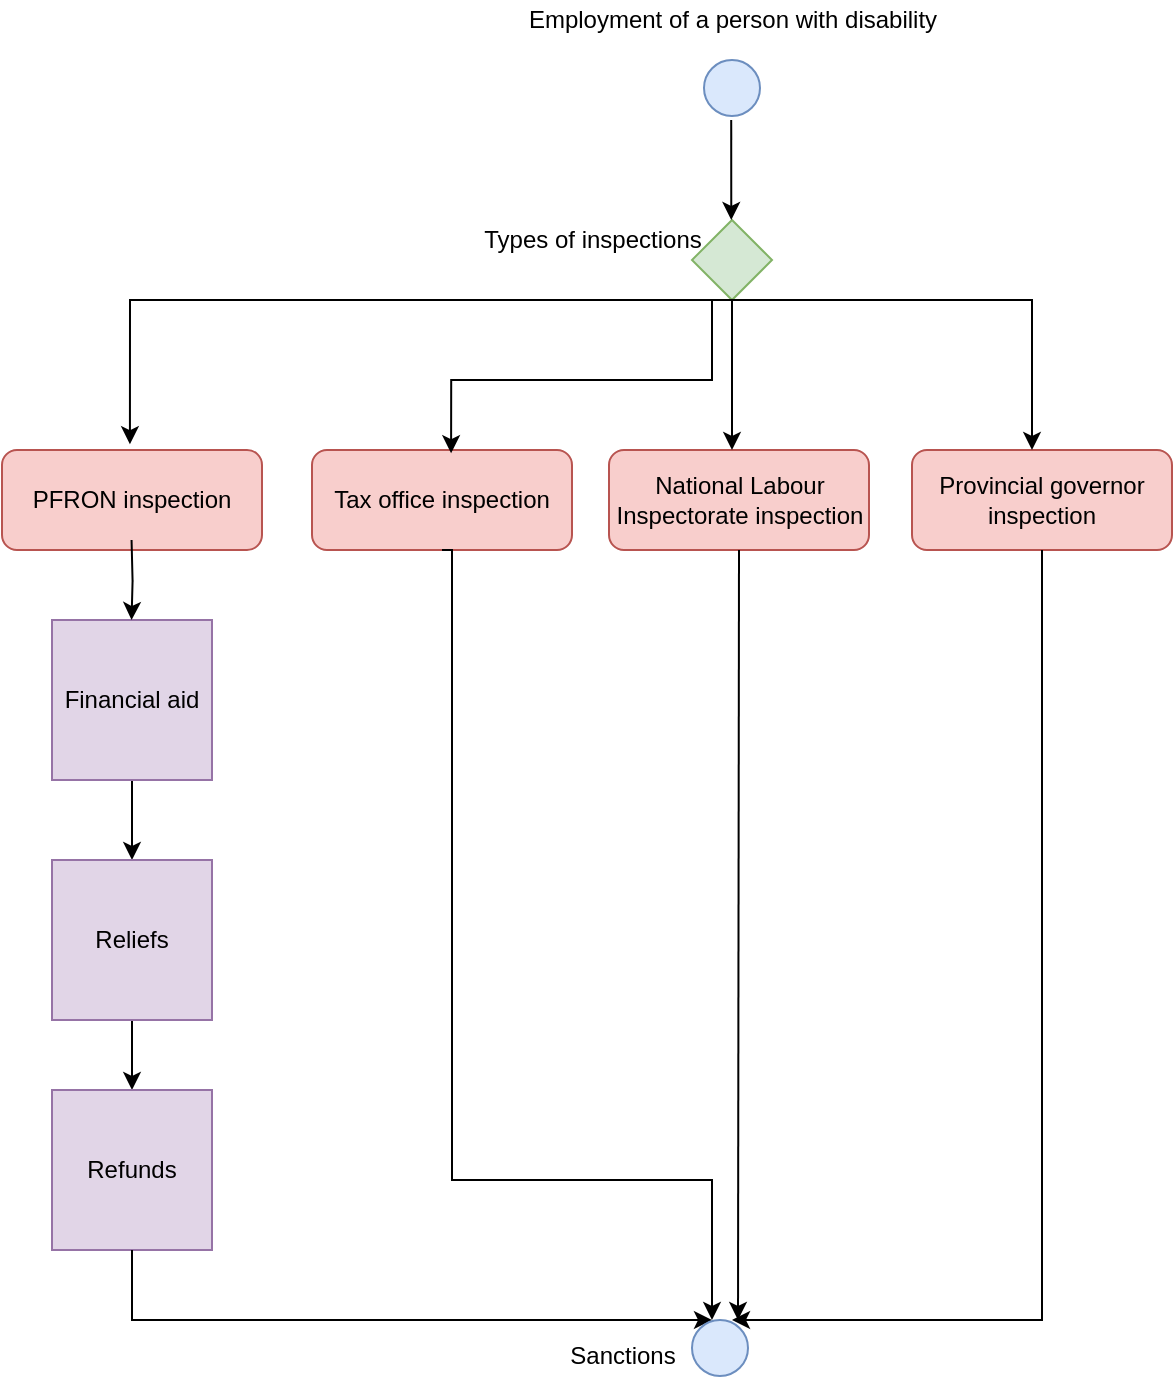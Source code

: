 <mxfile version="16.5.4" type="device"><diagram id="C5RBs43oDa-KdzZeNtuy" name="Page-1"><mxGraphModel dx="755" dy="391" grid="1" gridSize="10" guides="1" tooltips="1" connect="1" arrows="1" fold="1" page="1" pageScale="1" pageWidth="827" pageHeight="1169" math="0" shadow="0"><root><mxCell id="WIyWlLk6GJQsqaUBKTNV-0"/><mxCell id="WIyWlLk6GJQsqaUBKTNV-1" parent="WIyWlLk6GJQsqaUBKTNV-0"/><mxCell id="WIyWlLk6GJQsqaUBKTNV-3" value="Tax office inspection" style="rounded=1;whiteSpace=wrap;html=1;fontSize=12;glass=0;strokeWidth=1;shadow=0;fillColor=#f8cecc;strokeColor=#b85450;" parent="WIyWlLk6GJQsqaUBKTNV-1" vertex="1"><mxGeometry x="200" y="225" width="130" height="50" as="geometry"/></mxCell><mxCell id="WIyWlLk6GJQsqaUBKTNV-7" value="National Labour Inspectorate inspection" style="rounded=1;whiteSpace=wrap;html=1;fontSize=12;glass=0;strokeWidth=1;shadow=0;fillColor=#f8cecc;strokeColor=#b85450;" parent="WIyWlLk6GJQsqaUBKTNV-1" vertex="1"><mxGeometry x="348.5" y="225" width="130" height="50" as="geometry"/></mxCell><mxCell id="WIyWlLk6GJQsqaUBKTNV-11" value="Provincial governor inspection" style="rounded=1;whiteSpace=wrap;html=1;fontSize=12;glass=0;strokeWidth=1;shadow=0;fillColor=#f8cecc;strokeColor=#b85450;" parent="WIyWlLk6GJQsqaUBKTNV-1" vertex="1"><mxGeometry x="500" y="225" width="130" height="50" as="geometry"/></mxCell><mxCell id="WIyWlLk6GJQsqaUBKTNV-12" value="PFRON inspection" style="rounded=1;whiteSpace=wrap;html=1;fontSize=12;glass=0;strokeWidth=1;shadow=0;fillColor=#f8cecc;strokeColor=#b85450;" parent="WIyWlLk6GJQsqaUBKTNV-1" vertex="1"><mxGeometry x="45" y="225" width="130" height="50" as="geometry"/></mxCell><mxCell id="1YuthfAkXpJ_h3UQ_LvD-0" value="" style="ellipse;whiteSpace=wrap;html=1;aspect=fixed;fillColor=#dae8fc;strokeColor=#6c8ebf;" vertex="1" parent="WIyWlLk6GJQsqaUBKTNV-1"><mxGeometry x="396" y="30" width="28" height="28" as="geometry"/></mxCell><mxCell id="1YuthfAkXpJ_h3UQ_LvD-1" value="Employment of a person with disability" style="text;html=1;align=center;verticalAlign=middle;resizable=0;points=[];autosize=1;strokeColor=none;fillColor=none;" vertex="1" parent="WIyWlLk6GJQsqaUBKTNV-1"><mxGeometry x="300" width="220" height="20" as="geometry"/></mxCell><mxCell id="1YuthfAkXpJ_h3UQ_LvD-5" value="" style="rhombus;whiteSpace=wrap;html=1;fillColor=#d5e8d4;strokeColor=#82b366;" vertex="1" parent="WIyWlLk6GJQsqaUBKTNV-1"><mxGeometry x="390" y="110" width="40" height="40" as="geometry"/></mxCell><mxCell id="1YuthfAkXpJ_h3UQ_LvD-10" value="" style="edgeStyle=orthogonalEdgeStyle;rounded=0;orthogonalLoop=1;jettySize=auto;html=1;" edge="1" parent="WIyWlLk6GJQsqaUBKTNV-1" target="WIyWlLk6GJQsqaUBKTNV-7"><mxGeometry relative="1" as="geometry"><mxPoint x="410" y="150" as="sourcePoint"/><Array as="points"><mxPoint x="410" y="150"/><mxPoint x="410" y="150"/></Array></mxGeometry></mxCell><mxCell id="1YuthfAkXpJ_h3UQ_LvD-7" value="Types of inspections" style="text;html=1;align=center;verticalAlign=middle;resizable=0;points=[];autosize=1;strokeColor=none;fillColor=none;" vertex="1" parent="WIyWlLk6GJQsqaUBKTNV-1"><mxGeometry x="280" y="110" width="120" height="20" as="geometry"/></mxCell><mxCell id="1YuthfAkXpJ_h3UQ_LvD-12" value="" style="edgeStyle=orthogonalEdgeStyle;rounded=0;orthogonalLoop=1;jettySize=auto;html=1;" edge="1" parent="WIyWlLk6GJQsqaUBKTNV-1" target="WIyWlLk6GJQsqaUBKTNV-11"><mxGeometry relative="1" as="geometry"><mxPoint x="410" y="150" as="sourcePoint"/><mxPoint x="420" y="240" as="targetPoint"/><Array as="points"><mxPoint x="560" y="150"/></Array></mxGeometry></mxCell><mxCell id="1YuthfAkXpJ_h3UQ_LvD-13" value="" style="edgeStyle=orthogonalEdgeStyle;rounded=0;orthogonalLoop=1;jettySize=auto;html=1;entryX=0.492;entryY=-0.058;entryDx=0;entryDy=0;entryPerimeter=0;" edge="1" parent="WIyWlLk6GJQsqaUBKTNV-1" target="WIyWlLk6GJQsqaUBKTNV-12"><mxGeometry relative="1" as="geometry"><mxPoint x="410" y="150" as="sourcePoint"/><mxPoint x="110" y="220" as="targetPoint"/><Array as="points"><mxPoint x="109" y="150"/></Array></mxGeometry></mxCell><mxCell id="1YuthfAkXpJ_h3UQ_LvD-15" value="" style="edgeStyle=orthogonalEdgeStyle;rounded=0;orthogonalLoop=1;jettySize=auto;html=1;entryX=0.535;entryY=0.032;entryDx=0;entryDy=0;entryPerimeter=0;" edge="1" parent="WIyWlLk6GJQsqaUBKTNV-1" target="WIyWlLk6GJQsqaUBKTNV-3"><mxGeometry relative="1" as="geometry"><mxPoint x="410" y="150" as="sourcePoint"/><mxPoint x="270" y="220" as="targetPoint"/><Array as="points"><mxPoint x="400" y="150"/><mxPoint x="400" y="190"/><mxPoint x="270" y="190"/></Array></mxGeometry></mxCell><mxCell id="1YuthfAkXpJ_h3UQ_LvD-20" value="" style="edgeStyle=orthogonalEdgeStyle;rounded=0;orthogonalLoop=1;jettySize=auto;html=1;" edge="1" parent="WIyWlLk6GJQsqaUBKTNV-1" source="1YuthfAkXpJ_h3UQ_LvD-18" target="1YuthfAkXpJ_h3UQ_LvD-19"><mxGeometry relative="1" as="geometry"/></mxCell><mxCell id="1YuthfAkXpJ_h3UQ_LvD-18" value="Financial aid" style="whiteSpace=wrap;html=1;aspect=fixed;fillColor=#e1d5e7;strokeColor=#9673a6;" vertex="1" parent="WIyWlLk6GJQsqaUBKTNV-1"><mxGeometry x="70" y="310" width="80" height="80" as="geometry"/></mxCell><mxCell id="1YuthfAkXpJ_h3UQ_LvD-22" value="" style="edgeStyle=orthogonalEdgeStyle;rounded=0;orthogonalLoop=1;jettySize=auto;html=1;" edge="1" parent="WIyWlLk6GJQsqaUBKTNV-1" source="1YuthfAkXpJ_h3UQ_LvD-19" target="1YuthfAkXpJ_h3UQ_LvD-21"><mxGeometry relative="1" as="geometry"/></mxCell><mxCell id="1YuthfAkXpJ_h3UQ_LvD-19" value="Reliefs" style="whiteSpace=wrap;html=1;aspect=fixed;fillColor=#e1d5e7;strokeColor=#9673a6;" vertex="1" parent="WIyWlLk6GJQsqaUBKTNV-1"><mxGeometry x="70" y="430" width="80" height="80" as="geometry"/></mxCell><mxCell id="1YuthfAkXpJ_h3UQ_LvD-21" value="Refunds" style="whiteSpace=wrap;html=1;aspect=fixed;fillColor=#e1d5e7;strokeColor=#9673a6;" vertex="1" parent="WIyWlLk6GJQsqaUBKTNV-1"><mxGeometry x="70" y="545" width="80" height="80" as="geometry"/></mxCell><mxCell id="1YuthfAkXpJ_h3UQ_LvD-25" value="" style="edgeStyle=orthogonalEdgeStyle;rounded=0;orthogonalLoop=1;jettySize=auto;html=1;" edge="1" parent="WIyWlLk6GJQsqaUBKTNV-1"><mxGeometry relative="1" as="geometry"><mxPoint x="109.78" y="270" as="sourcePoint"/><mxPoint x="109.78" y="310" as="targetPoint"/></mxGeometry></mxCell><mxCell id="1YuthfAkXpJ_h3UQ_LvD-26" value="" style="edgeStyle=orthogonalEdgeStyle;rounded=0;orthogonalLoop=1;jettySize=auto;html=1;exitX=0.5;exitY=1;exitDx=0;exitDy=0;" edge="1" parent="WIyWlLk6GJQsqaUBKTNV-1" source="WIyWlLk6GJQsqaUBKTNV-3"><mxGeometry relative="1" as="geometry"><mxPoint x="130" y="410" as="sourcePoint"/><mxPoint x="400" y="660" as="targetPoint"/><Array as="points"><mxPoint x="270" y="275"/><mxPoint x="270" y="590"/><mxPoint x="400" y="590"/><mxPoint x="400" y="640"/></Array></mxGeometry></mxCell><mxCell id="1YuthfAkXpJ_h3UQ_LvD-27" value="" style="edgeStyle=orthogonalEdgeStyle;rounded=0;orthogonalLoop=1;jettySize=auto;html=1;exitX=0.5;exitY=1;exitDx=0;exitDy=0;" edge="1" parent="WIyWlLk6GJQsqaUBKTNV-1" source="WIyWlLk6GJQsqaUBKTNV-7"><mxGeometry relative="1" as="geometry"><mxPoint x="414" y="280" as="sourcePoint"/><mxPoint x="413" y="660" as="targetPoint"/><Array as="points"/></mxGeometry></mxCell><mxCell id="1YuthfAkXpJ_h3UQ_LvD-29" value="" style="edgeStyle=orthogonalEdgeStyle;rounded=0;orthogonalLoop=1;jettySize=auto;html=1;exitX=0.5;exitY=1;exitDx=0;exitDy=0;" edge="1" parent="WIyWlLk6GJQsqaUBKTNV-1" source="1YuthfAkXpJ_h3UQ_LvD-21"><mxGeometry relative="1" as="geometry"><mxPoint x="110" y="640" as="sourcePoint"/><mxPoint x="400" y="660" as="targetPoint"/><Array as="points"><mxPoint x="110" y="660"/><mxPoint x="390" y="660"/></Array></mxGeometry></mxCell><mxCell id="1YuthfAkXpJ_h3UQ_LvD-30" value="" style="ellipse;whiteSpace=wrap;html=1;aspect=fixed;fillColor=#dae8fc;strokeColor=#6c8ebf;" vertex="1" parent="WIyWlLk6GJQsqaUBKTNV-1"><mxGeometry x="390" y="660" width="28" height="28" as="geometry"/></mxCell><mxCell id="1YuthfAkXpJ_h3UQ_LvD-32" value="" style="edgeStyle=orthogonalEdgeStyle;rounded=0;orthogonalLoop=1;jettySize=auto;html=1;" edge="1" parent="WIyWlLk6GJQsqaUBKTNV-1"><mxGeometry relative="1" as="geometry"><mxPoint x="409.64" y="70" as="sourcePoint"/><mxPoint x="409.64" y="110" as="targetPoint"/><Array as="points"><mxPoint x="409.64" y="60"/><mxPoint x="409.64" y="60"/></Array></mxGeometry></mxCell><mxCell id="1YuthfAkXpJ_h3UQ_LvD-33" value="" style="edgeStyle=orthogonalEdgeStyle;rounded=0;orthogonalLoop=1;jettySize=auto;html=1;exitX=0.5;exitY=1;exitDx=0;exitDy=0;" edge="1" parent="WIyWlLk6GJQsqaUBKTNV-1" source="WIyWlLk6GJQsqaUBKTNV-11"><mxGeometry relative="1" as="geometry"><mxPoint x="423.5" y="285.0" as="sourcePoint"/><mxPoint x="410" y="660" as="targetPoint"/><Array as="points"><mxPoint x="565" y="660"/><mxPoint x="423" y="660"/></Array></mxGeometry></mxCell><mxCell id="1YuthfAkXpJ_h3UQ_LvD-34" value="Sanctions" style="text;html=1;align=center;verticalAlign=middle;resizable=0;points=[];autosize=1;strokeColor=none;fillColor=none;" vertex="1" parent="WIyWlLk6GJQsqaUBKTNV-1"><mxGeometry x="320" y="668" width="70" height="20" as="geometry"/></mxCell></root></mxGraphModel></diagram></mxfile>